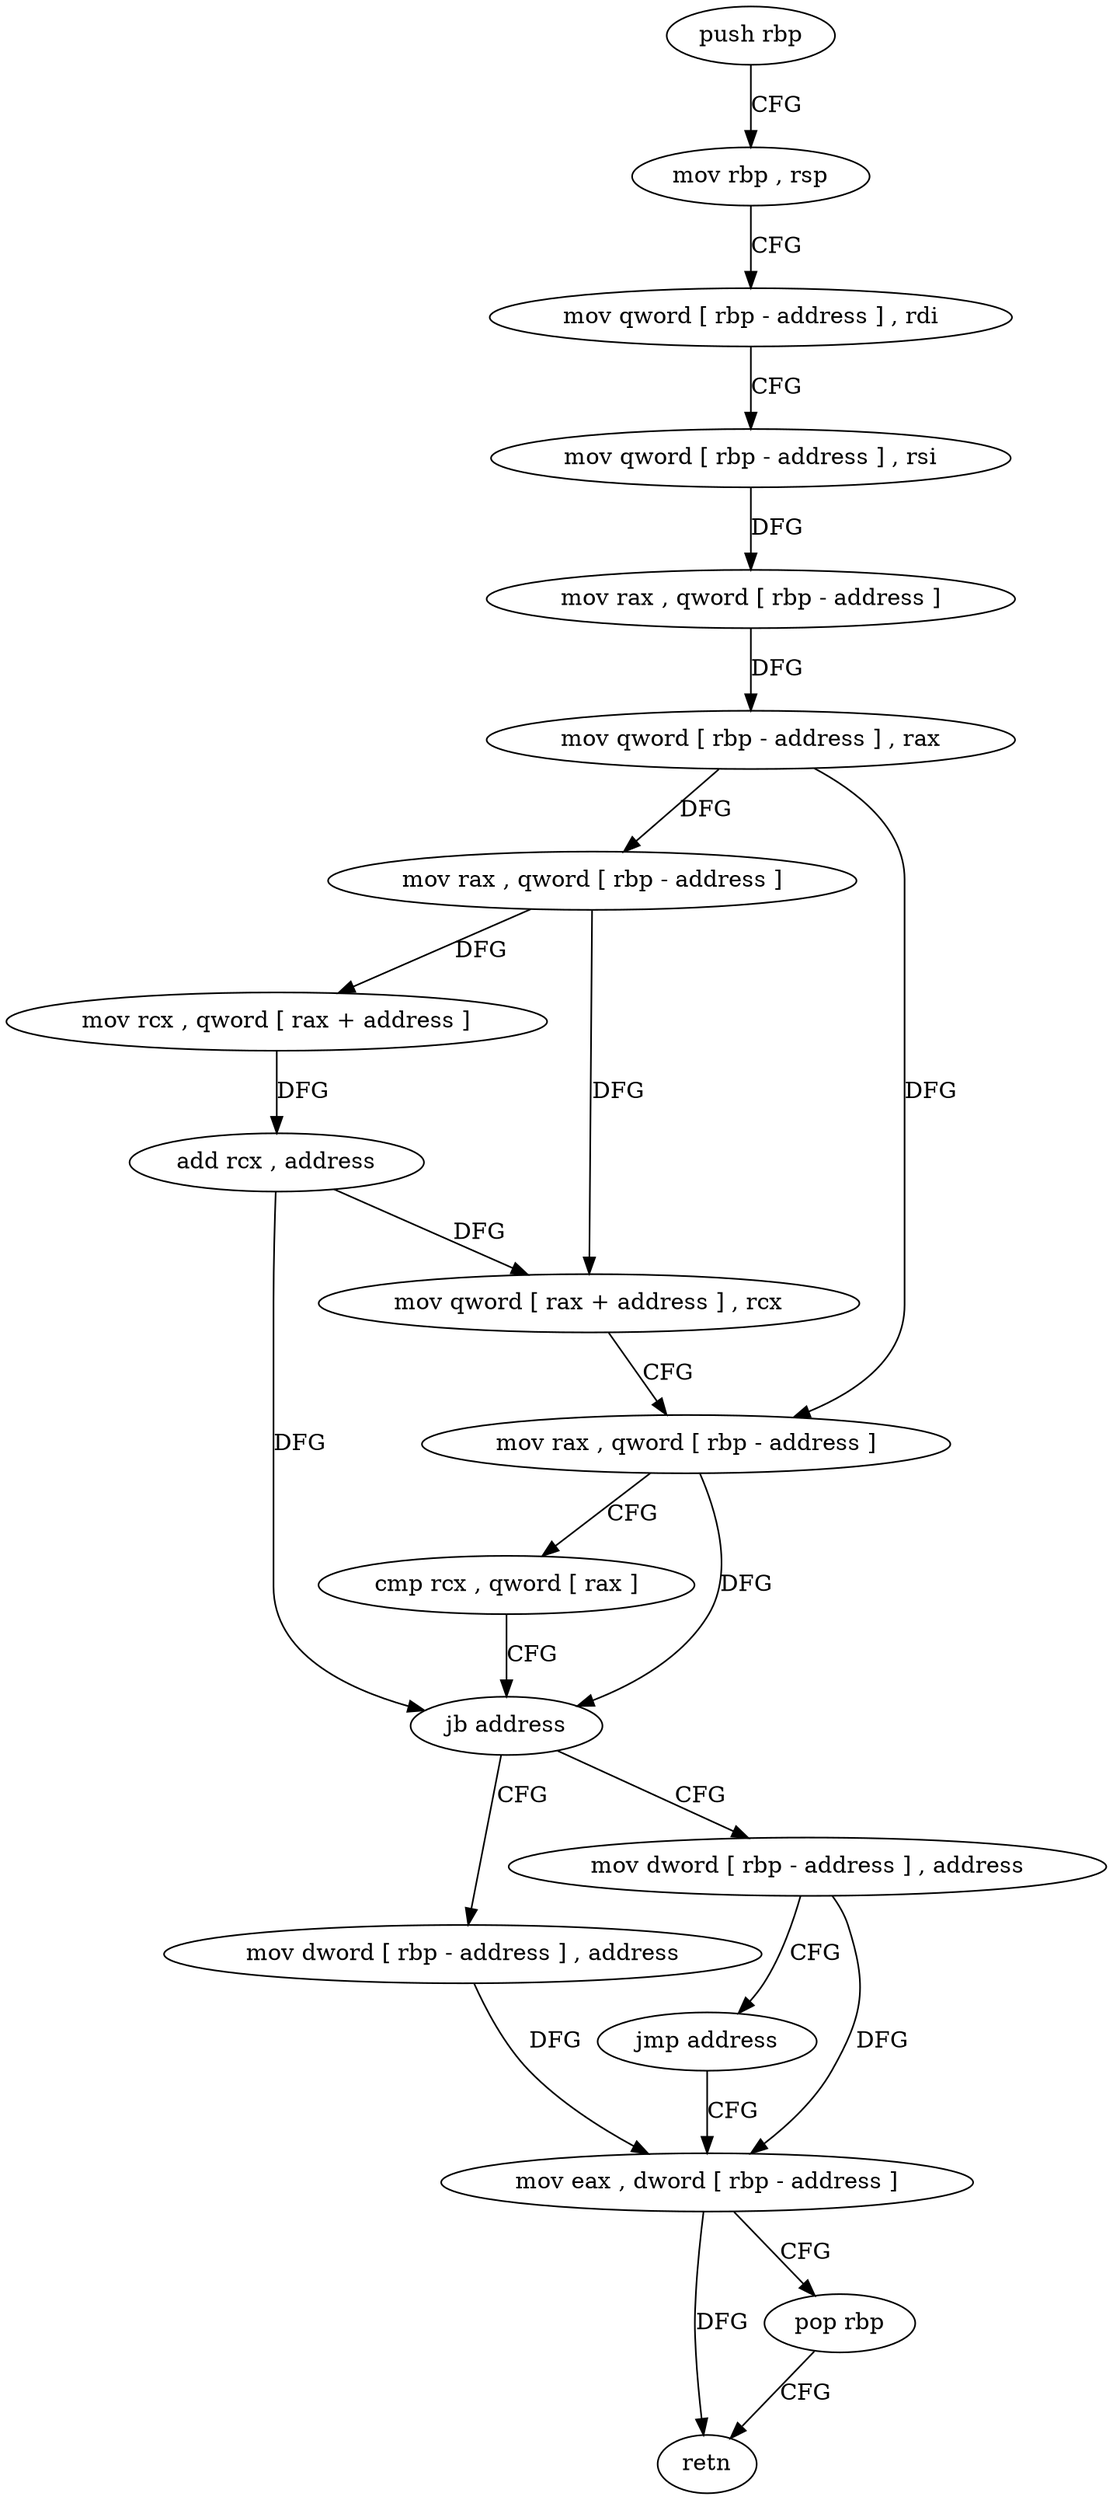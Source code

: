 digraph "func" {
"4214944" [label = "push rbp" ]
"4214945" [label = "mov rbp , rsp" ]
"4214948" [label = "mov qword [ rbp - address ] , rdi" ]
"4214952" [label = "mov qword [ rbp - address ] , rsi" ]
"4214956" [label = "mov rax , qword [ rbp - address ]" ]
"4214960" [label = "mov qword [ rbp - address ] , rax" ]
"4214964" [label = "mov rax , qword [ rbp - address ]" ]
"4214968" [label = "mov rcx , qword [ rax + address ]" ]
"4214972" [label = "add rcx , address" ]
"4214979" [label = "mov qword [ rax + address ] , rcx" ]
"4214983" [label = "mov rax , qword [ rbp - address ]" ]
"4214987" [label = "cmp rcx , qword [ rax ]" ]
"4214990" [label = "jb address" ]
"4215008" [label = "mov dword [ rbp - address ] , address" ]
"4214996" [label = "mov dword [ rbp - address ] , address" ]
"4215015" [label = "mov eax , dword [ rbp - address ]" ]
"4215003" [label = "jmp address" ]
"4215018" [label = "pop rbp" ]
"4215019" [label = "retn" ]
"4214944" -> "4214945" [ label = "CFG" ]
"4214945" -> "4214948" [ label = "CFG" ]
"4214948" -> "4214952" [ label = "CFG" ]
"4214952" -> "4214956" [ label = "DFG" ]
"4214956" -> "4214960" [ label = "DFG" ]
"4214960" -> "4214964" [ label = "DFG" ]
"4214960" -> "4214983" [ label = "DFG" ]
"4214964" -> "4214968" [ label = "DFG" ]
"4214964" -> "4214979" [ label = "DFG" ]
"4214968" -> "4214972" [ label = "DFG" ]
"4214972" -> "4214979" [ label = "DFG" ]
"4214972" -> "4214990" [ label = "DFG" ]
"4214979" -> "4214983" [ label = "CFG" ]
"4214983" -> "4214987" [ label = "CFG" ]
"4214983" -> "4214990" [ label = "DFG" ]
"4214987" -> "4214990" [ label = "CFG" ]
"4214990" -> "4215008" [ label = "CFG" ]
"4214990" -> "4214996" [ label = "CFG" ]
"4215008" -> "4215015" [ label = "DFG" ]
"4214996" -> "4215003" [ label = "CFG" ]
"4214996" -> "4215015" [ label = "DFG" ]
"4215015" -> "4215018" [ label = "CFG" ]
"4215015" -> "4215019" [ label = "DFG" ]
"4215003" -> "4215015" [ label = "CFG" ]
"4215018" -> "4215019" [ label = "CFG" ]
}
